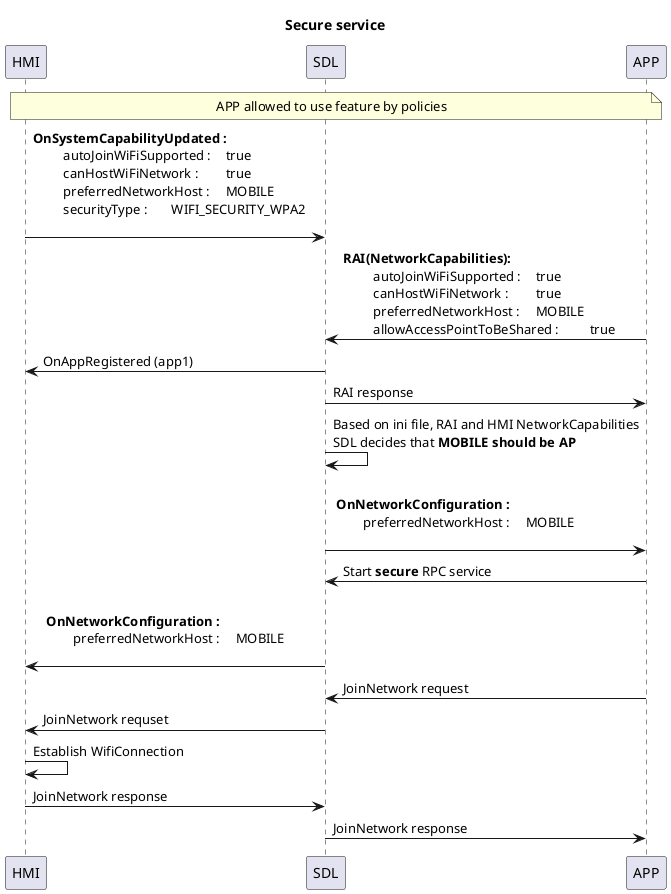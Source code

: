 @startuml
!pragma teoz true

title Secure service

participant HMI
participant SDL
participant APP

note over HMI, APP: APP allowed to use feature by policies


HMI -> SDL : <b>OnSystemCapabilityUpdated : \n\
\t autoJoinWiFiSupported : \t true \n\
\t canHostWiFiNetwork : \t true \n\
\t preferredNetworkHost : \t MOBILE \n\
\t securityType : \t WIFI_SECURITY_WPA2 \n\

APP -> SDL : <b>RAI(NetworkCapabilities): \n\
\t autoJoinWiFiSupported : \t true \n\
\t canHostWiFiNetwork : \t true \n\
\t preferredNetworkHost : \t MOBILE \n\
\t allowAccessPointToBeShared : \t true

SDL -> HMI : OnAppRegistered (app1)
SDL -> APP : RAI response 

SDL -> SDL : Based on ini file, RAI and HMI NetworkCapabilities\n\
SDL decides that **MOBILE should be AP**

SDL -> APP:  \n <b>OnNetworkConfiguration : \n\
\t preferredNetworkHost : \t MOBILE \n\

APP -> SDL : Start **secure** RPC service


SDL -> HMI:  \n <b>OnNetworkConfiguration : \n\
\t preferredNetworkHost : \t MOBILE \n\


APP -> SDL : JoinNetwork request
SDL -> HMI : JoinNetwork requset
HMI -> HMI : Establish WifiConnection
HMI -> SDL : JoinNetwork response
SDL -> APP : JoinNetwork response


@enduml
